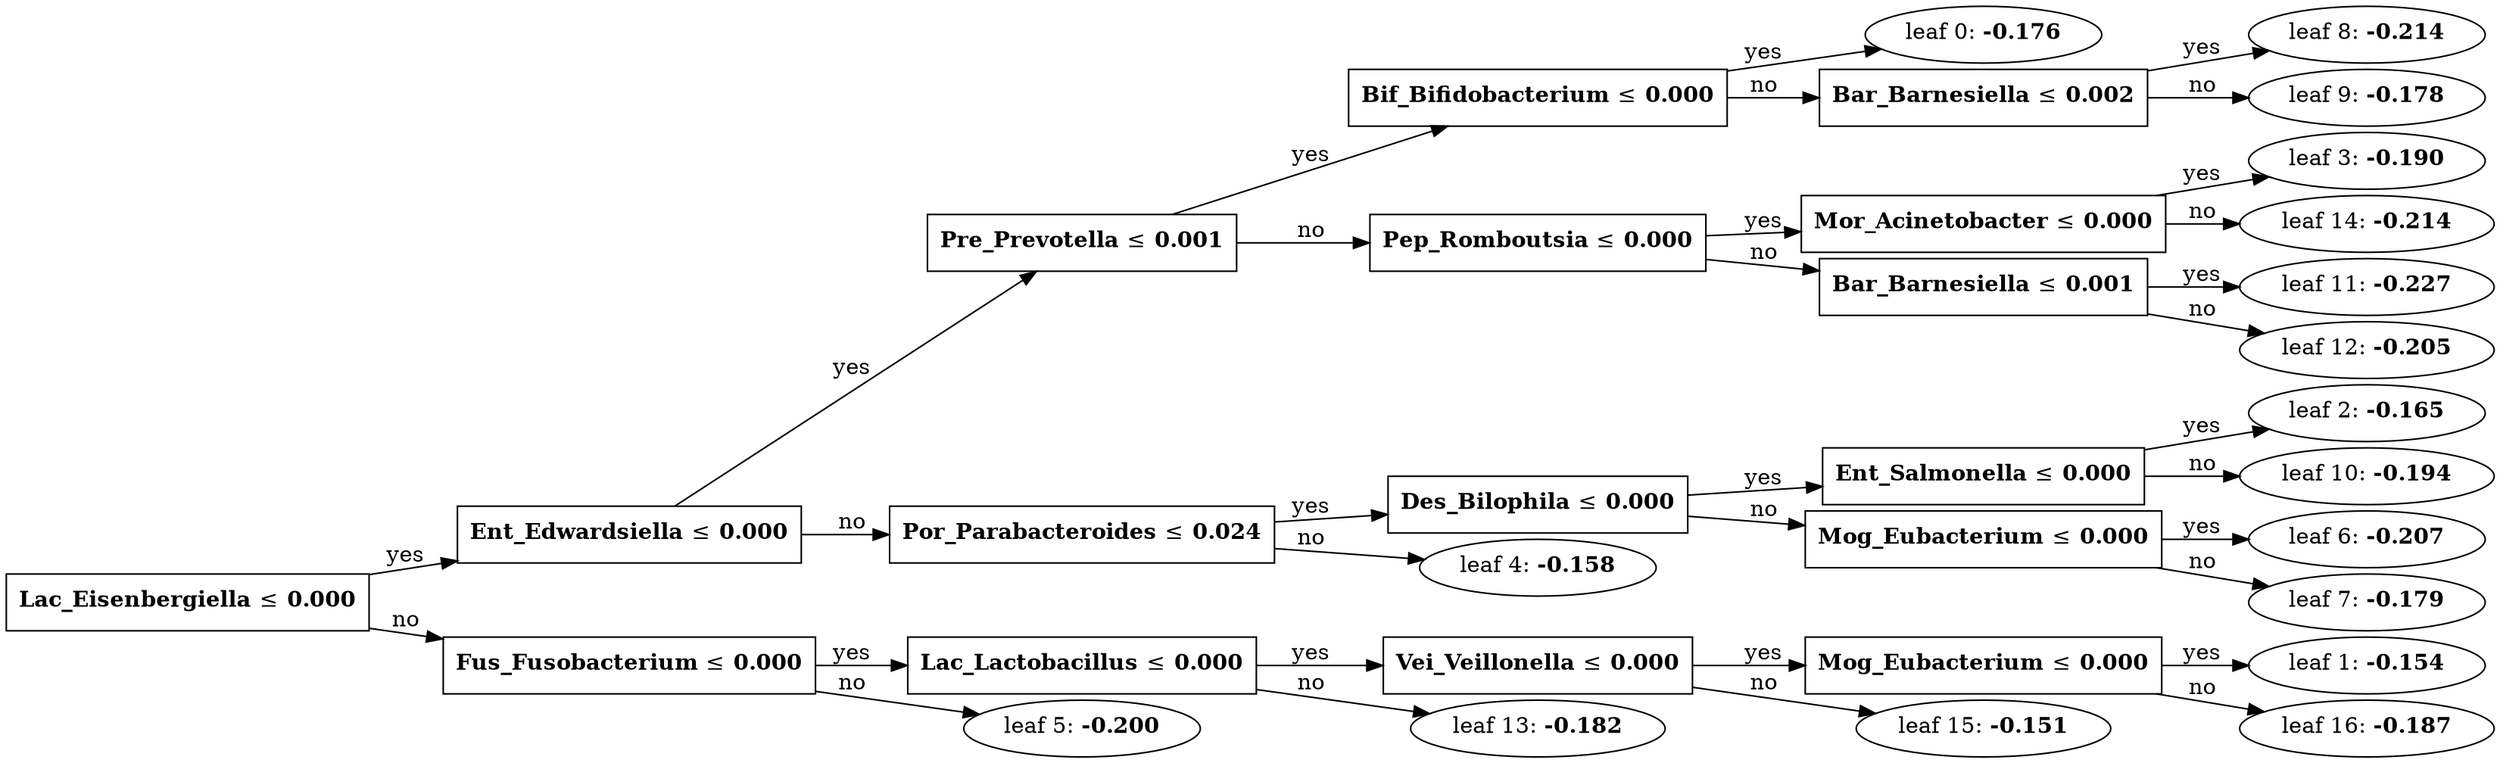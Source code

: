 digraph Tree_Autoimmune_MD {
	graph [nodesep=0.05 rankdir=LR ranksep=0.3]
	split0 [label=<<B>Lac_Eisenbergiella</B> &#8804; <B>0.000</B>> fillcolor=white shape=rectangle style=""]
	split1 [label=<<B>Ent_Edwardsiella</B> &#8804; <B>0.000</B>> fillcolor=white shape=rectangle style=""]
	split2 [label=<<B>Pre_Prevotella</B> &#8804; <B>0.001</B>> fillcolor=white shape=rectangle style=""]
	split7 [label=<<B>Bif_Bifidobacterium</B> &#8804; <B>0.000</B>> fillcolor=white shape=rectangle style=""]
	leaf0 [label=<leaf 0: <B>-0.176</B>>]
	split7 -> leaf0 [label=yes]
	split8 [label=<<B>Bar_Barnesiella</B> &#8804; <B>0.002</B>> fillcolor=white shape=rectangle style=""]
	leaf8 [label=<leaf 8: <B>-0.214</B>>]
	split8 -> leaf8 [label=yes]
	leaf9 [label=<leaf 9: <B>-0.178</B>>]
	split8 -> leaf9 [label=no]
	split7 -> split8 [label=no]
	split2 -> split7 [label=yes]
	split10 [label=<<B>Pep_Romboutsia</B> &#8804; <B>0.000</B>> fillcolor=white shape=rectangle style=""]
	split13 [label=<<B>Mor_Acinetobacter</B> &#8804; <B>0.000</B>> fillcolor=white shape=rectangle style=""]
	leaf3 [label=<leaf 3: <B>-0.190</B>>]
	split13 -> leaf3 [label=yes]
	leaf14 [label=<leaf 14: <B>-0.214</B>>]
	split13 -> leaf14 [label=no]
	split10 -> split13 [label=yes]
	split11 [label=<<B>Bar_Barnesiella</B> &#8804; <B>0.001</B>> fillcolor=white shape=rectangle style=""]
	leaf11 [label=<leaf 11: <B>-0.227</B>>]
	split11 -> leaf11 [label=yes]
	leaf12 [label=<leaf 12: <B>-0.205</B>>]
	split11 -> leaf12 [label=no]
	split10 -> split11 [label=no]
	split2 -> split10 [label=no]
	split1 -> split2 [label=yes]
	split3 [label=<<B>Por_Parabacteroides</B> &#8804; <B>0.024</B>> fillcolor=white shape=rectangle style=""]
	split5 [label=<<B>Des_Bilophila</B> &#8804; <B>0.000</B>> fillcolor=white shape=rectangle style=""]
	split9 [label=<<B>Ent_Salmonella</B> &#8804; <B>0.000</B>> fillcolor=white shape=rectangle style=""]
	leaf2 [label=<leaf 2: <B>-0.165</B>>]
	split9 -> leaf2 [label=yes]
	leaf10 [label=<leaf 10: <B>-0.194</B>>]
	split9 -> leaf10 [label=no]
	split5 -> split9 [label=yes]
	split6 [label=<<B>Mog_Eubacterium</B> &#8804; <B>0.000</B>> fillcolor=white shape=rectangle style=""]
	leaf6 [label=<leaf 6: <B>-0.207</B>>]
	split6 -> leaf6 [label=yes]
	leaf7 [label=<leaf 7: <B>-0.179</B>>]
	split6 -> leaf7 [label=no]
	split5 -> split6 [label=no]
	split3 -> split5 [label=yes]
	leaf4 [label=<leaf 4: <B>-0.158</B>>]
	split3 -> leaf4 [label=no]
	split1 -> split3 [label=no]
	split0 -> split1 [label=yes]
	split4 [label=<<B>Fus_Fusobacterium</B> &#8804; <B>0.000</B>> fillcolor=white shape=rectangle style=""]
	split12 [label=<<B>Lac_Lactobacillus</B> &#8804; <B>0.000</B>> fillcolor=white shape=rectangle style=""]
	split14 [label=<<B>Vei_Veillonella</B> &#8804; <B>0.000</B>> fillcolor=white shape=rectangle style=""]
	split15 [label=<<B>Mog_Eubacterium</B> &#8804; <B>0.000</B>> fillcolor=white shape=rectangle style=""]
	leaf1 [label=<leaf 1: <B>-0.154</B>>]
	split15 -> leaf1 [label=yes]
	leaf16 [label=<leaf 16: <B>-0.187</B>>]
	split15 -> leaf16 [label=no]
	split14 -> split15 [label=yes]
	leaf15 [label=<leaf 15: <B>-0.151</B>>]
	split14 -> leaf15 [label=no]
	split12 -> split14 [label=yes]
	leaf13 [label=<leaf 13: <B>-0.182</B>>]
	split12 -> leaf13 [label=no]
	split4 -> split12 [label=yes]
	leaf5 [label=<leaf 5: <B>-0.200</B>>]
	split4 -> leaf5 [label=no]
	split0 -> split4 [label=no]
}
